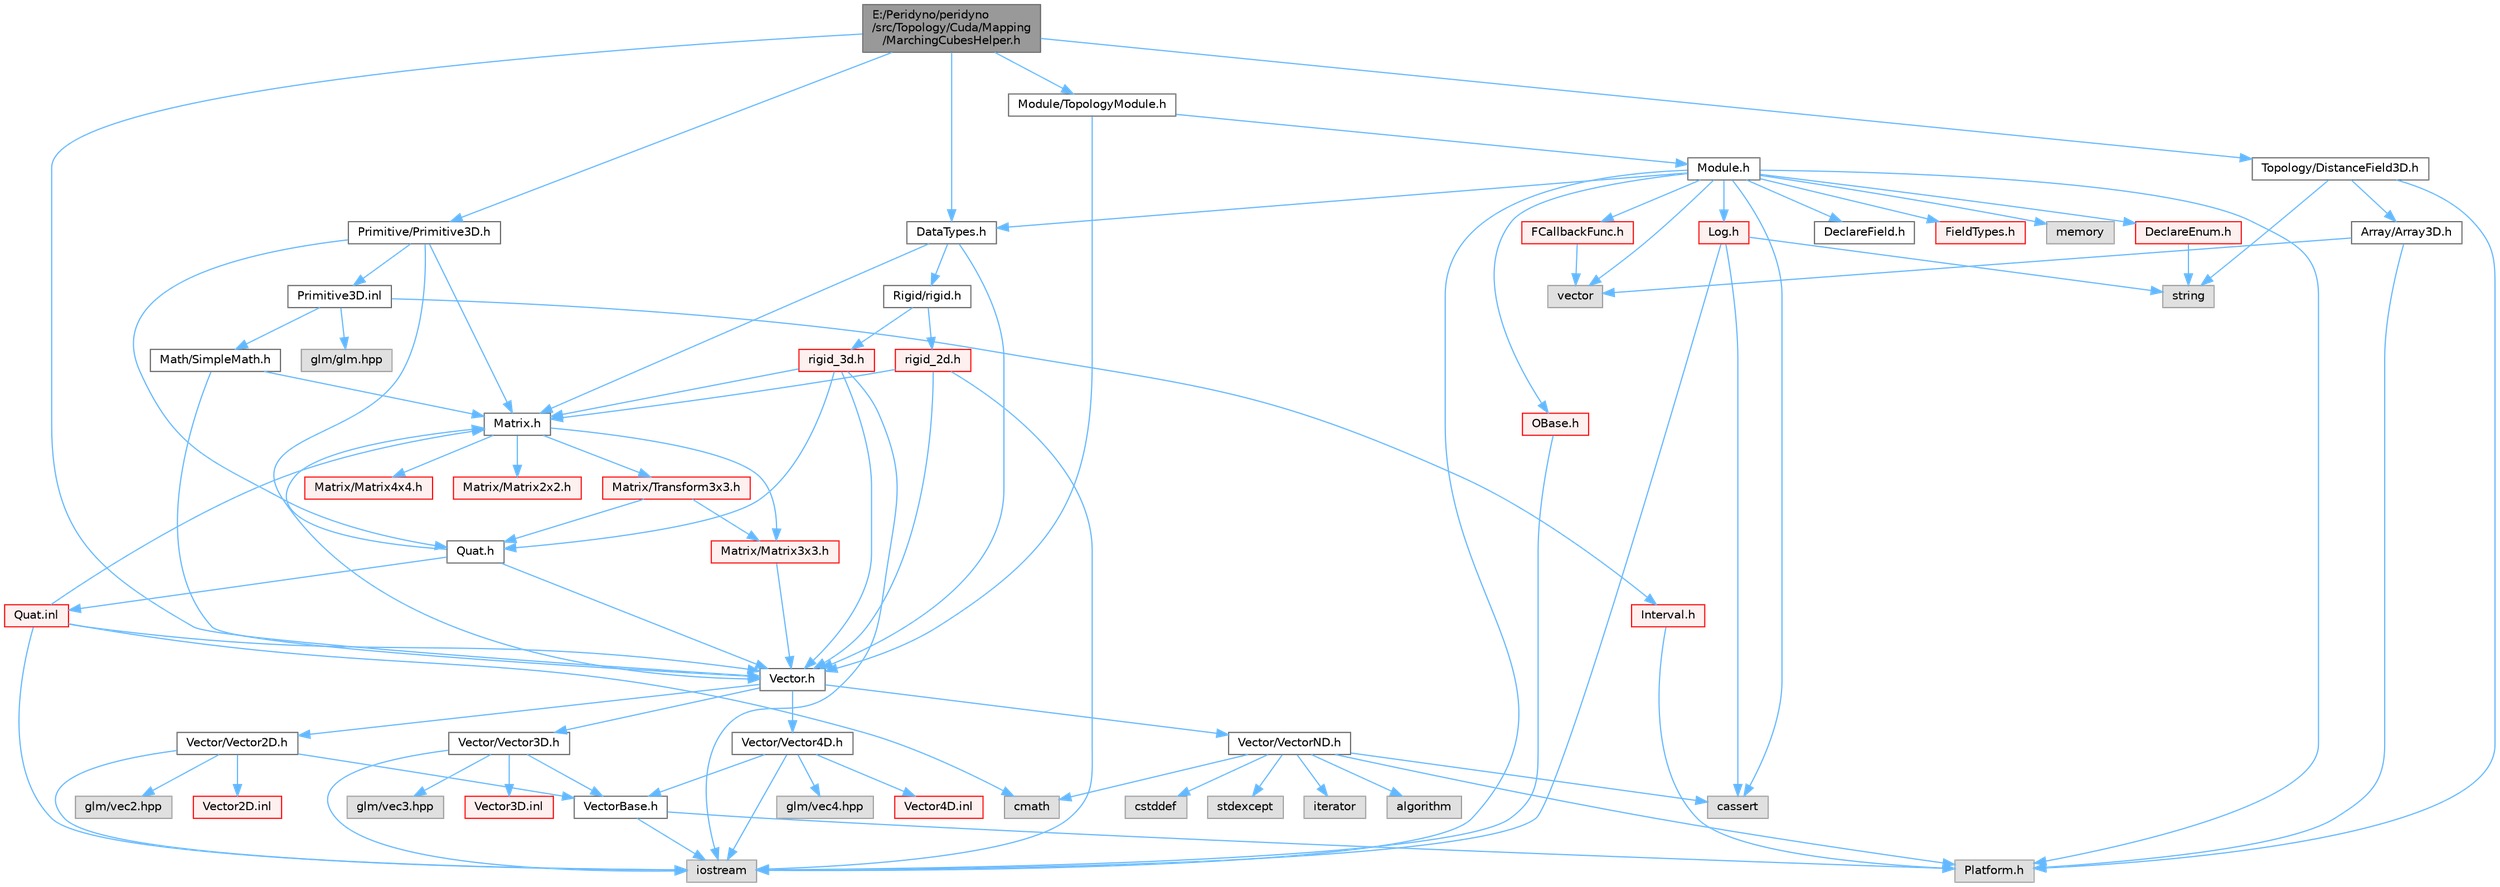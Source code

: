 digraph "E:/Peridyno/peridyno/src/Topology/Cuda/Mapping/MarchingCubesHelper.h"
{
 // LATEX_PDF_SIZE
  bgcolor="transparent";
  edge [fontname=Helvetica,fontsize=10,labelfontname=Helvetica,labelfontsize=10];
  node [fontname=Helvetica,fontsize=10,shape=box,height=0.2,width=0.4];
  Node1 [id="Node000001",label="E:/Peridyno/peridyno\l/src/Topology/Cuda/Mapping\l/MarchingCubesHelper.h",height=0.2,width=0.4,color="gray40", fillcolor="grey60", style="filled", fontcolor="black",tooltip=" "];
  Node1 -> Node2 [id="edge1_Node000001_Node000002",color="steelblue1",style="solid",tooltip=" "];
  Node2 [id="Node000002",label="Vector.h",height=0.2,width=0.4,color="grey40", fillcolor="white", style="filled",URL="$_vector_8h.html",tooltip=" "];
  Node2 -> Node3 [id="edge2_Node000002_Node000003",color="steelblue1",style="solid",tooltip=" "];
  Node3 [id="Node000003",label="Vector/Vector2D.h",height=0.2,width=0.4,color="grey40", fillcolor="white", style="filled",URL="$_vector2_d_8h.html",tooltip=" "];
  Node3 -> Node4 [id="edge3_Node000003_Node000004",color="steelblue1",style="solid",tooltip=" "];
  Node4 [id="Node000004",label="glm/vec2.hpp",height=0.2,width=0.4,color="grey60", fillcolor="#E0E0E0", style="filled",tooltip=" "];
  Node3 -> Node5 [id="edge4_Node000003_Node000005",color="steelblue1",style="solid",tooltip=" "];
  Node5 [id="Node000005",label="iostream",height=0.2,width=0.4,color="grey60", fillcolor="#E0E0E0", style="filled",tooltip=" "];
  Node3 -> Node6 [id="edge5_Node000003_Node000006",color="steelblue1",style="solid",tooltip=" "];
  Node6 [id="Node000006",label="VectorBase.h",height=0.2,width=0.4,color="grey40", fillcolor="white", style="filled",URL="$_vector_base_8h.html",tooltip=" "];
  Node6 -> Node5 [id="edge6_Node000006_Node000005",color="steelblue1",style="solid",tooltip=" "];
  Node6 -> Node7 [id="edge7_Node000006_Node000007",color="steelblue1",style="solid",tooltip=" "];
  Node7 [id="Node000007",label="Platform.h",height=0.2,width=0.4,color="grey60", fillcolor="#E0E0E0", style="filled",tooltip=" "];
  Node3 -> Node8 [id="edge8_Node000003_Node000008",color="steelblue1",style="solid",tooltip=" "];
  Node8 [id="Node000008",label="Vector2D.inl",height=0.2,width=0.4,color="red", fillcolor="#FFF0F0", style="filled",URL="$_vector2_d_8inl.html",tooltip=" "];
  Node2 -> Node11 [id="edge9_Node000002_Node000011",color="steelblue1",style="solid",tooltip=" "];
  Node11 [id="Node000011",label="Vector/Vector3D.h",height=0.2,width=0.4,color="grey40", fillcolor="white", style="filled",URL="$_vector3_d_8h.html",tooltip=" "];
  Node11 -> Node12 [id="edge10_Node000011_Node000012",color="steelblue1",style="solid",tooltip=" "];
  Node12 [id="Node000012",label="glm/vec3.hpp",height=0.2,width=0.4,color="grey60", fillcolor="#E0E0E0", style="filled",tooltip=" "];
  Node11 -> Node5 [id="edge11_Node000011_Node000005",color="steelblue1",style="solid",tooltip=" "];
  Node11 -> Node6 [id="edge12_Node000011_Node000006",color="steelblue1",style="solid",tooltip=" "];
  Node11 -> Node13 [id="edge13_Node000011_Node000013",color="steelblue1",style="solid",tooltip=" "];
  Node13 [id="Node000013",label="Vector3D.inl",height=0.2,width=0.4,color="red", fillcolor="#FFF0F0", style="filled",URL="$_vector3_d_8inl.html",tooltip=" "];
  Node2 -> Node14 [id="edge14_Node000002_Node000014",color="steelblue1",style="solid",tooltip=" "];
  Node14 [id="Node000014",label="Vector/Vector4D.h",height=0.2,width=0.4,color="grey40", fillcolor="white", style="filled",URL="$_vector4_d_8h.html",tooltip=" "];
  Node14 -> Node15 [id="edge15_Node000014_Node000015",color="steelblue1",style="solid",tooltip=" "];
  Node15 [id="Node000015",label="glm/vec4.hpp",height=0.2,width=0.4,color="grey60", fillcolor="#E0E0E0", style="filled",tooltip=" "];
  Node14 -> Node5 [id="edge16_Node000014_Node000005",color="steelblue1",style="solid",tooltip=" "];
  Node14 -> Node6 [id="edge17_Node000014_Node000006",color="steelblue1",style="solid",tooltip=" "];
  Node14 -> Node16 [id="edge18_Node000014_Node000016",color="steelblue1",style="solid",tooltip=" "];
  Node16 [id="Node000016",label="Vector4D.inl",height=0.2,width=0.4,color="red", fillcolor="#FFF0F0", style="filled",URL="$_vector4_d_8inl.html",tooltip=" "];
  Node2 -> Node17 [id="edge19_Node000002_Node000017",color="steelblue1",style="solid",tooltip=" "];
  Node17 [id="Node000017",label="Vector/VectorND.h",height=0.2,width=0.4,color="grey40", fillcolor="white", style="filled",URL="$_vector_n_d_8h.html",tooltip=" "];
  Node17 -> Node18 [id="edge20_Node000017_Node000018",color="steelblue1",style="solid",tooltip=" "];
  Node18 [id="Node000018",label="cstddef",height=0.2,width=0.4,color="grey60", fillcolor="#E0E0E0", style="filled",tooltip=" "];
  Node17 -> Node19 [id="edge21_Node000017_Node000019",color="steelblue1",style="solid",tooltip=" "];
  Node19 [id="Node000019",label="stdexcept",height=0.2,width=0.4,color="grey60", fillcolor="#E0E0E0", style="filled",tooltip=" "];
  Node17 -> Node20 [id="edge22_Node000017_Node000020",color="steelblue1",style="solid",tooltip=" "];
  Node20 [id="Node000020",label="iterator",height=0.2,width=0.4,color="grey60", fillcolor="#E0E0E0", style="filled",tooltip=" "];
  Node17 -> Node21 [id="edge23_Node000017_Node000021",color="steelblue1",style="solid",tooltip=" "];
  Node21 [id="Node000021",label="algorithm",height=0.2,width=0.4,color="grey60", fillcolor="#E0E0E0", style="filled",tooltip=" "];
  Node17 -> Node22 [id="edge24_Node000017_Node000022",color="steelblue1",style="solid",tooltip=" "];
  Node22 [id="Node000022",label="cmath",height=0.2,width=0.4,color="grey60", fillcolor="#E0E0E0", style="filled",tooltip=" "];
  Node17 -> Node23 [id="edge25_Node000017_Node000023",color="steelblue1",style="solid",tooltip=" "];
  Node23 [id="Node000023",label="cassert",height=0.2,width=0.4,color="grey60", fillcolor="#E0E0E0", style="filled",tooltip=" "];
  Node17 -> Node7 [id="edge26_Node000017_Node000007",color="steelblue1",style="solid",tooltip=" "];
  Node1 -> Node24 [id="edge27_Node000001_Node000024",color="steelblue1",style="solid",tooltip=" "];
  Node24 [id="Node000024",label="DataTypes.h",height=0.2,width=0.4,color="grey40", fillcolor="white", style="filled",URL="$_data_types_8h.html",tooltip=" "];
  Node24 -> Node2 [id="edge28_Node000024_Node000002",color="steelblue1",style="solid",tooltip=" "];
  Node24 -> Node25 [id="edge29_Node000024_Node000025",color="steelblue1",style="solid",tooltip=" "];
  Node25 [id="Node000025",label="Matrix.h",height=0.2,width=0.4,color="grey40", fillcolor="white", style="filled",URL="$_matrix_8h.html",tooltip=" "];
  Node25 -> Node26 [id="edge30_Node000025_Node000026",color="steelblue1",style="solid",tooltip=" "];
  Node26 [id="Node000026",label="Matrix/Matrix2x2.h",height=0.2,width=0.4,color="red", fillcolor="#FFF0F0", style="filled",URL="$_matrix2x2_8h.html",tooltip=" "];
  Node25 -> Node31 [id="edge31_Node000025_Node000031",color="steelblue1",style="solid",tooltip=" "];
  Node31 [id="Node000031",label="Matrix/Matrix3x3.h",height=0.2,width=0.4,color="red", fillcolor="#FFF0F0", style="filled",URL="$_matrix3x3_8h.html",tooltip=" "];
  Node31 -> Node2 [id="edge32_Node000031_Node000002",color="steelblue1",style="solid",tooltip=" "];
  Node25 -> Node34 [id="edge33_Node000025_Node000034",color="steelblue1",style="solid",tooltip=" "];
  Node34 [id="Node000034",label="Matrix/Matrix4x4.h",height=0.2,width=0.4,color="red", fillcolor="#FFF0F0", style="filled",URL="$_matrix4x4_8h.html",tooltip=" "];
  Node25 -> Node37 [id="edge34_Node000025_Node000037",color="steelblue1",style="solid",tooltip=" "];
  Node37 [id="Node000037",label="Matrix/Transform3x3.h",height=0.2,width=0.4,color="red", fillcolor="#FFF0F0", style="filled",URL="$_transform3x3_8h.html",tooltip=" "];
  Node37 -> Node38 [id="edge35_Node000037_Node000038",color="steelblue1",style="solid",tooltip=" "];
  Node38 [id="Node000038",label="Quat.h",height=0.2,width=0.4,color="grey40", fillcolor="white", style="filled",URL="$_quat_8h.html",tooltip="Implementation of quaternion."];
  Node38 -> Node2 [id="edge36_Node000038_Node000002",color="steelblue1",style="solid",tooltip=" "];
  Node38 -> Node25 [id="edge37_Node000038_Node000025",color="steelblue1",style="solid",tooltip=" "];
  Node38 -> Node39 [id="edge38_Node000038_Node000039",color="steelblue1",style="solid",tooltip=" "];
  Node39 [id="Node000039",label="Quat.inl",height=0.2,width=0.4,color="red", fillcolor="#FFF0F0", style="filled",URL="$_quat_8inl.html",tooltip=" "];
  Node39 -> Node22 [id="edge39_Node000039_Node000022",color="steelblue1",style="solid",tooltip=" "];
  Node39 -> Node5 [id="edge40_Node000039_Node000005",color="steelblue1",style="solid",tooltip=" "];
  Node39 -> Node2 [id="edge41_Node000039_Node000002",color="steelblue1",style="solid",tooltip=" "];
  Node39 -> Node25 [id="edge42_Node000039_Node000025",color="steelblue1",style="solid",tooltip=" "];
  Node37 -> Node31 [id="edge43_Node000037_Node000031",color="steelblue1",style="solid",tooltip=" "];
  Node24 -> Node42 [id="edge44_Node000024_Node000042",color="steelblue1",style="solid",tooltip=" "];
  Node42 [id="Node000042",label="Rigid/rigid.h",height=0.2,width=0.4,color="grey40", fillcolor="white", style="filled",URL="$rigid_8h.html",tooltip=" "];
  Node42 -> Node43 [id="edge45_Node000042_Node000043",color="steelblue1",style="solid",tooltip=" "];
  Node43 [id="Node000043",label="rigid_2d.h",height=0.2,width=0.4,color="red", fillcolor="#FFF0F0", style="filled",URL="$rigid__2d_8h.html",tooltip=" "];
  Node43 -> Node5 [id="edge46_Node000043_Node000005",color="steelblue1",style="solid",tooltip=" "];
  Node43 -> Node2 [id="edge47_Node000043_Node000002",color="steelblue1",style="solid",tooltip=" "];
  Node43 -> Node25 [id="edge48_Node000043_Node000025",color="steelblue1",style="solid",tooltip=" "];
  Node42 -> Node45 [id="edge49_Node000042_Node000045",color="steelblue1",style="solid",tooltip=" "];
  Node45 [id="Node000045",label="rigid_3d.h",height=0.2,width=0.4,color="red", fillcolor="#FFF0F0", style="filled",URL="$rigid__3d_8h.html",tooltip=" "];
  Node45 -> Node5 [id="edge50_Node000045_Node000005",color="steelblue1",style="solid",tooltip=" "];
  Node45 -> Node2 [id="edge51_Node000045_Node000002",color="steelblue1",style="solid",tooltip=" "];
  Node45 -> Node25 [id="edge52_Node000045_Node000025",color="steelblue1",style="solid",tooltip=" "];
  Node45 -> Node38 [id="edge53_Node000045_Node000038",color="steelblue1",style="solid",tooltip=" "];
  Node1 -> Node46 [id="edge54_Node000001_Node000046",color="steelblue1",style="solid",tooltip=" "];
  Node46 [id="Node000046",label="Module/TopologyModule.h",height=0.2,width=0.4,color="grey40", fillcolor="white", style="filled",URL="$_topology_module_8h.html",tooltip=" "];
  Node46 -> Node2 [id="edge55_Node000046_Node000002",color="steelblue1",style="solid",tooltip=" "];
  Node46 -> Node47 [id="edge56_Node000046_Node000047",color="steelblue1",style="solid",tooltip=" "];
  Node47 [id="Node000047",label="Module.h",height=0.2,width=0.4,color="grey40", fillcolor="white", style="filled",URL="$_module_8h.html",tooltip=" "];
  Node47 -> Node7 [id="edge57_Node000047_Node000007",color="steelblue1",style="solid",tooltip=" "];
  Node47 -> Node48 [id="edge58_Node000047_Node000048",color="steelblue1",style="solid",tooltip=" "];
  Node48 [id="Node000048",label="memory",height=0.2,width=0.4,color="grey60", fillcolor="#E0E0E0", style="filled",tooltip=" "];
  Node47 -> Node49 [id="edge59_Node000047_Node000049",color="steelblue1",style="solid",tooltip=" "];
  Node49 [id="Node000049",label="vector",height=0.2,width=0.4,color="grey60", fillcolor="#E0E0E0", style="filled",tooltip=" "];
  Node47 -> Node23 [id="edge60_Node000047_Node000023",color="steelblue1",style="solid",tooltip=" "];
  Node47 -> Node5 [id="edge61_Node000047_Node000005",color="steelblue1",style="solid",tooltip=" "];
  Node47 -> Node50 [id="edge62_Node000047_Node000050",color="steelblue1",style="solid",tooltip=" "];
  Node50 [id="Node000050",label="OBase.h",height=0.2,width=0.4,color="red", fillcolor="#FFF0F0", style="filled",URL="$_o_base_8h.html",tooltip=" "];
  Node50 -> Node5 [id="edge63_Node000050_Node000005",color="steelblue1",style="solid",tooltip=" "];
  Node47 -> Node60 [id="edge64_Node000047_Node000060",color="steelblue1",style="solid",tooltip=" "];
  Node60 [id="Node000060",label="Log.h",height=0.2,width=0.4,color="red", fillcolor="#FFF0F0", style="filled",URL="$_log_8h.html",tooltip=" "];
  Node60 -> Node54 [id="edge65_Node000060_Node000054",color="steelblue1",style="solid",tooltip=" "];
  Node54 [id="Node000054",label="string",height=0.2,width=0.4,color="grey60", fillcolor="#E0E0E0", style="filled",tooltip=" "];
  Node60 -> Node5 [id="edge66_Node000060_Node000005",color="steelblue1",style="solid",tooltip=" "];
  Node60 -> Node23 [id="edge67_Node000060_Node000023",color="steelblue1",style="solid",tooltip=" "];
  Node47 -> Node24 [id="edge68_Node000047_Node000024",color="steelblue1",style="solid",tooltip=" "];
  Node47 -> Node68 [id="edge69_Node000047_Node000068",color="steelblue1",style="solid",tooltip=" "];
  Node68 [id="Node000068",label="DeclareEnum.h",height=0.2,width=0.4,color="red", fillcolor="#FFF0F0", style="filled",URL="$_declare_enum_8h.html",tooltip=" "];
  Node68 -> Node54 [id="edge70_Node000068_Node000054",color="steelblue1",style="solid",tooltip=" "];
  Node47 -> Node85 [id="edge71_Node000047_Node000085",color="steelblue1",style="solid",tooltip=" "];
  Node85 [id="Node000085",label="DeclareField.h",height=0.2,width=0.4,color="grey40", fillcolor="white", style="filled",URL="$_declare_field_8h.html",tooltip=" "];
  Node47 -> Node86 [id="edge72_Node000047_Node000086",color="steelblue1",style="solid",tooltip=" "];
  Node86 [id="Node000086",label="FCallbackFunc.h",height=0.2,width=0.4,color="red", fillcolor="#FFF0F0", style="filled",URL="$_f_callback_func_8h.html",tooltip=" "];
  Node86 -> Node49 [id="edge73_Node000086_Node000049",color="steelblue1",style="solid",tooltip=" "];
  Node47 -> Node87 [id="edge74_Node000047_Node000087",color="steelblue1",style="solid",tooltip=" "];
  Node87 [id="Node000087",label="FieldTypes.h",height=0.2,width=0.4,color="red", fillcolor="#FFF0F0", style="filled",URL="$_field_types_8h.html",tooltip=" "];
  Node1 -> Node89 [id="edge75_Node000001_Node000089",color="steelblue1",style="solid",tooltip=" "];
  Node89 [id="Node000089",label="Primitive/Primitive3D.h",height=0.2,width=0.4,color="grey40", fillcolor="white", style="filled",URL="$_primitive3_d_8h.html",tooltip=" "];
  Node89 -> Node2 [id="edge76_Node000089_Node000002",color="steelblue1",style="solid",tooltip=" "];
  Node89 -> Node25 [id="edge77_Node000089_Node000025",color="steelblue1",style="solid",tooltip=" "];
  Node89 -> Node38 [id="edge78_Node000089_Node000038",color="steelblue1",style="solid",tooltip=" "];
  Node89 -> Node90 [id="edge79_Node000089_Node000090",color="steelblue1",style="solid",tooltip=" "];
  Node90 [id="Node000090",label="Primitive3D.inl",height=0.2,width=0.4,color="grey40", fillcolor="white", style="filled",URL="$_primitive3_d_8inl.html",tooltip=" "];
  Node90 -> Node79 [id="edge80_Node000090_Node000079",color="steelblue1",style="solid",tooltip=" "];
  Node79 [id="Node000079",label="Math/SimpleMath.h",height=0.2,width=0.4,color="grey40", fillcolor="white", style="filled",URL="$_simple_math_8h.html",tooltip=" "];
  Node79 -> Node2 [id="edge81_Node000079_Node000002",color="steelblue1",style="solid",tooltip=" "];
  Node79 -> Node25 [id="edge82_Node000079_Node000025",color="steelblue1",style="solid",tooltip=" "];
  Node90 -> Node91 [id="edge83_Node000090_Node000091",color="steelblue1",style="solid",tooltip=" "];
  Node91 [id="Node000091",label="Interval.h",height=0.2,width=0.4,color="red", fillcolor="#FFF0F0", style="filled",URL="$_interval_8h.html",tooltip=" "];
  Node91 -> Node7 [id="edge84_Node000091_Node000007",color="steelblue1",style="solid",tooltip=" "];
  Node90 -> Node80 [id="edge85_Node000090_Node000080",color="steelblue1",style="solid",tooltip=" "];
  Node80 [id="Node000080",label="glm/glm.hpp",height=0.2,width=0.4,color="grey60", fillcolor="#E0E0E0", style="filled",tooltip=" "];
  Node1 -> Node93 [id="edge86_Node000001_Node000093",color="steelblue1",style="solid",tooltip=" "];
  Node93 [id="Node000093",label="Topology/DistanceField3D.h",height=0.2,width=0.4,color="grey40", fillcolor="white", style="filled",URL="$_distance_field3_d_8h.html",tooltip="GPU supported signed distance field."];
  Node93 -> Node54 [id="edge87_Node000093_Node000054",color="steelblue1",style="solid",tooltip=" "];
  Node93 -> Node7 [id="edge88_Node000093_Node000007",color="steelblue1",style="solid",tooltip=" "];
  Node93 -> Node74 [id="edge89_Node000093_Node000074",color="steelblue1",style="solid",tooltip=" "];
  Node74 [id="Node000074",label="Array/Array3D.h",height=0.2,width=0.4,color="grey40", fillcolor="white", style="filled",URL="$_array3_d_8h.html",tooltip=" "];
  Node74 -> Node7 [id="edge90_Node000074_Node000007",color="steelblue1",style="solid",tooltip=" "];
  Node74 -> Node49 [id="edge91_Node000074_Node000049",color="steelblue1",style="solid",tooltip=" "];
}
